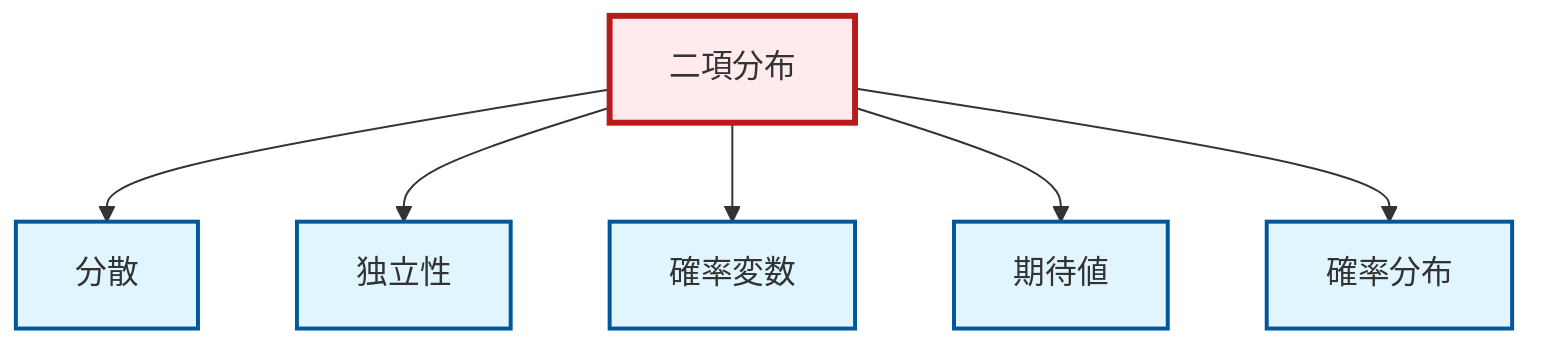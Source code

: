 graph TD
    classDef definition fill:#e1f5fe,stroke:#01579b,stroke-width:2px
    classDef theorem fill:#f3e5f5,stroke:#4a148c,stroke-width:2px
    classDef axiom fill:#fff3e0,stroke:#e65100,stroke-width:2px
    classDef example fill:#e8f5e9,stroke:#1b5e20,stroke-width:2px
    classDef current fill:#ffebee,stroke:#b71c1c,stroke-width:3px
    def-variance["分散"]:::definition
    def-random-variable["確率変数"]:::definition
    def-expectation["期待値"]:::definition
    def-probability-distribution["確率分布"]:::definition
    def-independence["独立性"]:::definition
    def-binomial-distribution["二項分布"]:::definition
    def-binomial-distribution --> def-variance
    def-binomial-distribution --> def-independence
    def-binomial-distribution --> def-random-variable
    def-binomial-distribution --> def-expectation
    def-binomial-distribution --> def-probability-distribution
    class def-binomial-distribution current